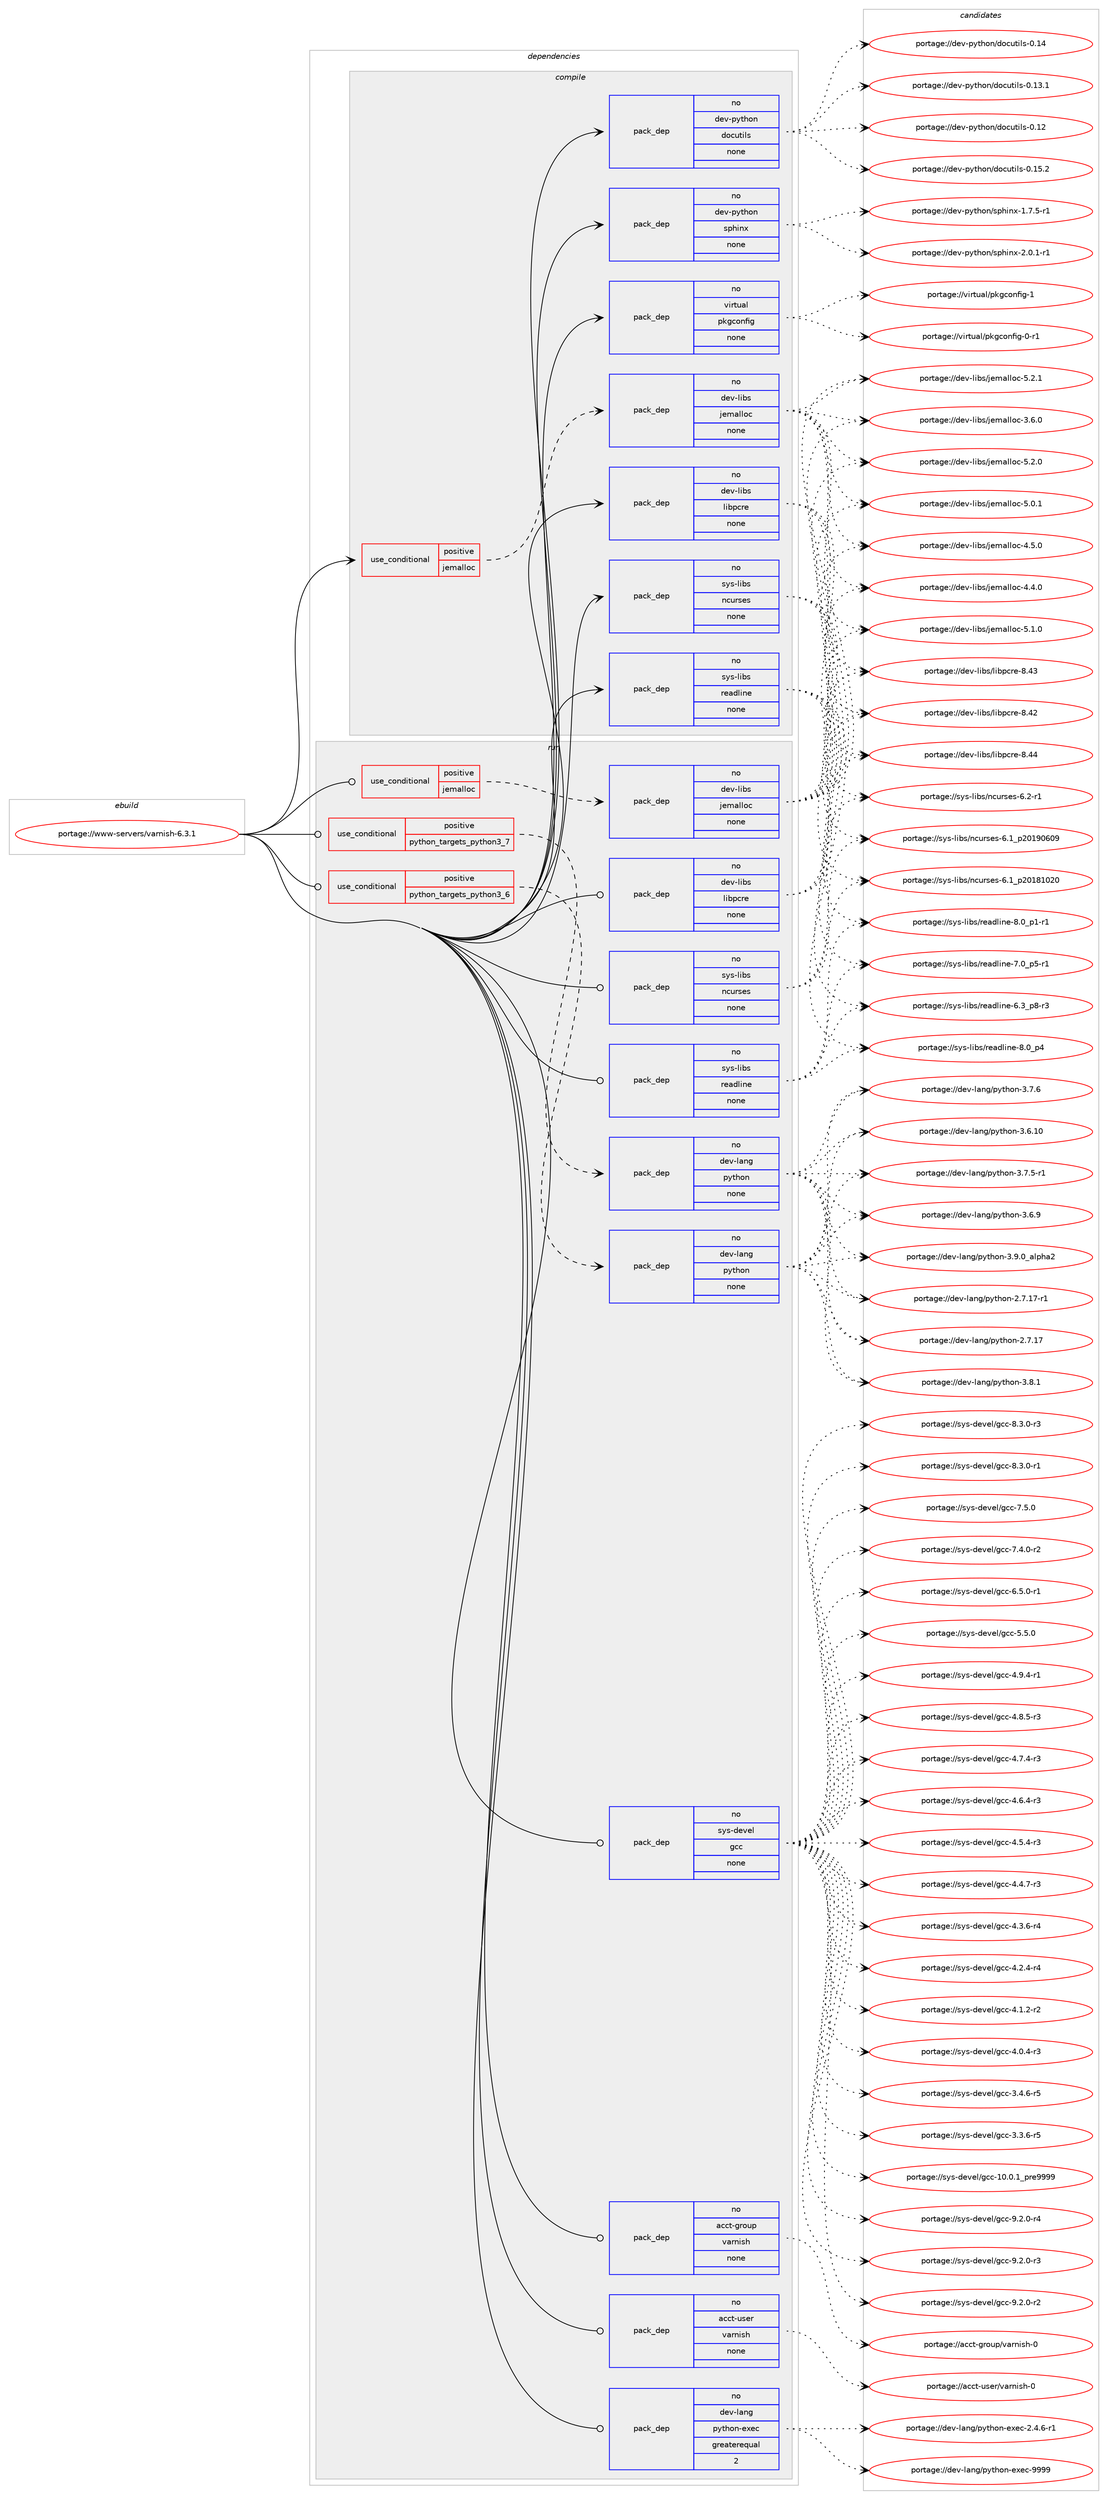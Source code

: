 digraph prolog {

# *************
# Graph options
# *************

newrank=true;
concentrate=true;
compound=true;
graph [rankdir=LR,fontname=Helvetica,fontsize=10,ranksep=1.5];#, ranksep=2.5, nodesep=0.2];
edge  [arrowhead=vee];
node  [fontname=Helvetica,fontsize=10];

# **********
# The ebuild
# **********

subgraph cluster_leftcol {
color=gray;
rank=same;
label=<<i>ebuild</i>>;
id [label="portage://www-servers/varnish-6.3.1", color=red, width=4, href="../www-servers/varnish-6.3.1.svg"];
}

# ****************
# The dependencies
# ****************

subgraph cluster_midcol {
color=gray;
label=<<i>dependencies</i>>;
subgraph cluster_compile {
fillcolor="#eeeeee";
style=filled;
label=<<i>compile</i>>;
subgraph cond3116 {
dependency23254 [label=<<TABLE BORDER="0" CELLBORDER="1" CELLSPACING="0" CELLPADDING="4"><TR><TD ROWSPAN="3" CELLPADDING="10">use_conditional</TD></TR><TR><TD>positive</TD></TR><TR><TD>jemalloc</TD></TR></TABLE>>, shape=none, color=red];
subgraph pack19686 {
dependency23255 [label=<<TABLE BORDER="0" CELLBORDER="1" CELLSPACING="0" CELLPADDING="4" WIDTH="220"><TR><TD ROWSPAN="6" CELLPADDING="30">pack_dep</TD></TR><TR><TD WIDTH="110">no</TD></TR><TR><TD>dev-libs</TD></TR><TR><TD>jemalloc</TD></TR><TR><TD>none</TD></TR><TR><TD></TD></TR></TABLE>>, shape=none, color=blue];
}
dependency23254:e -> dependency23255:w [weight=20,style="dashed",arrowhead="vee"];
}
id:e -> dependency23254:w [weight=20,style="solid",arrowhead="vee"];
subgraph pack19687 {
dependency23256 [label=<<TABLE BORDER="0" CELLBORDER="1" CELLSPACING="0" CELLPADDING="4" WIDTH="220"><TR><TD ROWSPAN="6" CELLPADDING="30">pack_dep</TD></TR><TR><TD WIDTH="110">no</TD></TR><TR><TD>dev-libs</TD></TR><TR><TD>libpcre</TD></TR><TR><TD>none</TD></TR><TR><TD></TD></TR></TABLE>>, shape=none, color=blue];
}
id:e -> dependency23256:w [weight=20,style="solid",arrowhead="vee"];
subgraph pack19688 {
dependency23257 [label=<<TABLE BORDER="0" CELLBORDER="1" CELLSPACING="0" CELLPADDING="4" WIDTH="220"><TR><TD ROWSPAN="6" CELLPADDING="30">pack_dep</TD></TR><TR><TD WIDTH="110">no</TD></TR><TR><TD>dev-python</TD></TR><TR><TD>docutils</TD></TR><TR><TD>none</TD></TR><TR><TD></TD></TR></TABLE>>, shape=none, color=blue];
}
id:e -> dependency23257:w [weight=20,style="solid",arrowhead="vee"];
subgraph pack19689 {
dependency23258 [label=<<TABLE BORDER="0" CELLBORDER="1" CELLSPACING="0" CELLPADDING="4" WIDTH="220"><TR><TD ROWSPAN="6" CELLPADDING="30">pack_dep</TD></TR><TR><TD WIDTH="110">no</TD></TR><TR><TD>dev-python</TD></TR><TR><TD>sphinx</TD></TR><TR><TD>none</TD></TR><TR><TD></TD></TR></TABLE>>, shape=none, color=blue];
}
id:e -> dependency23258:w [weight=20,style="solid",arrowhead="vee"];
subgraph pack19690 {
dependency23259 [label=<<TABLE BORDER="0" CELLBORDER="1" CELLSPACING="0" CELLPADDING="4" WIDTH="220"><TR><TD ROWSPAN="6" CELLPADDING="30">pack_dep</TD></TR><TR><TD WIDTH="110">no</TD></TR><TR><TD>sys-libs</TD></TR><TR><TD>ncurses</TD></TR><TR><TD>none</TD></TR><TR><TD></TD></TR></TABLE>>, shape=none, color=blue];
}
id:e -> dependency23259:w [weight=20,style="solid",arrowhead="vee"];
subgraph pack19691 {
dependency23260 [label=<<TABLE BORDER="0" CELLBORDER="1" CELLSPACING="0" CELLPADDING="4" WIDTH="220"><TR><TD ROWSPAN="6" CELLPADDING="30">pack_dep</TD></TR><TR><TD WIDTH="110">no</TD></TR><TR><TD>sys-libs</TD></TR><TR><TD>readline</TD></TR><TR><TD>none</TD></TR><TR><TD></TD></TR></TABLE>>, shape=none, color=blue];
}
id:e -> dependency23260:w [weight=20,style="solid",arrowhead="vee"];
subgraph pack19692 {
dependency23261 [label=<<TABLE BORDER="0" CELLBORDER="1" CELLSPACING="0" CELLPADDING="4" WIDTH="220"><TR><TD ROWSPAN="6" CELLPADDING="30">pack_dep</TD></TR><TR><TD WIDTH="110">no</TD></TR><TR><TD>virtual</TD></TR><TR><TD>pkgconfig</TD></TR><TR><TD>none</TD></TR><TR><TD></TD></TR></TABLE>>, shape=none, color=blue];
}
id:e -> dependency23261:w [weight=20,style="solid",arrowhead="vee"];
}
subgraph cluster_compileandrun {
fillcolor="#eeeeee";
style=filled;
label=<<i>compile and run</i>>;
}
subgraph cluster_run {
fillcolor="#eeeeee";
style=filled;
label=<<i>run</i>>;
subgraph cond3117 {
dependency23262 [label=<<TABLE BORDER="0" CELLBORDER="1" CELLSPACING="0" CELLPADDING="4"><TR><TD ROWSPAN="3" CELLPADDING="10">use_conditional</TD></TR><TR><TD>positive</TD></TR><TR><TD>jemalloc</TD></TR></TABLE>>, shape=none, color=red];
subgraph pack19693 {
dependency23263 [label=<<TABLE BORDER="0" CELLBORDER="1" CELLSPACING="0" CELLPADDING="4" WIDTH="220"><TR><TD ROWSPAN="6" CELLPADDING="30">pack_dep</TD></TR><TR><TD WIDTH="110">no</TD></TR><TR><TD>dev-libs</TD></TR><TR><TD>jemalloc</TD></TR><TR><TD>none</TD></TR><TR><TD></TD></TR></TABLE>>, shape=none, color=blue];
}
dependency23262:e -> dependency23263:w [weight=20,style="dashed",arrowhead="vee"];
}
id:e -> dependency23262:w [weight=20,style="solid",arrowhead="odot"];
subgraph cond3118 {
dependency23264 [label=<<TABLE BORDER="0" CELLBORDER="1" CELLSPACING="0" CELLPADDING="4"><TR><TD ROWSPAN="3" CELLPADDING="10">use_conditional</TD></TR><TR><TD>positive</TD></TR><TR><TD>python_targets_python3_6</TD></TR></TABLE>>, shape=none, color=red];
subgraph pack19694 {
dependency23265 [label=<<TABLE BORDER="0" CELLBORDER="1" CELLSPACING="0" CELLPADDING="4" WIDTH="220"><TR><TD ROWSPAN="6" CELLPADDING="30">pack_dep</TD></TR><TR><TD WIDTH="110">no</TD></TR><TR><TD>dev-lang</TD></TR><TR><TD>python</TD></TR><TR><TD>none</TD></TR><TR><TD></TD></TR></TABLE>>, shape=none, color=blue];
}
dependency23264:e -> dependency23265:w [weight=20,style="dashed",arrowhead="vee"];
}
id:e -> dependency23264:w [weight=20,style="solid",arrowhead="odot"];
subgraph cond3119 {
dependency23266 [label=<<TABLE BORDER="0" CELLBORDER="1" CELLSPACING="0" CELLPADDING="4"><TR><TD ROWSPAN="3" CELLPADDING="10">use_conditional</TD></TR><TR><TD>positive</TD></TR><TR><TD>python_targets_python3_7</TD></TR></TABLE>>, shape=none, color=red];
subgraph pack19695 {
dependency23267 [label=<<TABLE BORDER="0" CELLBORDER="1" CELLSPACING="0" CELLPADDING="4" WIDTH="220"><TR><TD ROWSPAN="6" CELLPADDING="30">pack_dep</TD></TR><TR><TD WIDTH="110">no</TD></TR><TR><TD>dev-lang</TD></TR><TR><TD>python</TD></TR><TR><TD>none</TD></TR><TR><TD></TD></TR></TABLE>>, shape=none, color=blue];
}
dependency23266:e -> dependency23267:w [weight=20,style="dashed",arrowhead="vee"];
}
id:e -> dependency23266:w [weight=20,style="solid",arrowhead="odot"];
subgraph pack19696 {
dependency23268 [label=<<TABLE BORDER="0" CELLBORDER="1" CELLSPACING="0" CELLPADDING="4" WIDTH="220"><TR><TD ROWSPAN="6" CELLPADDING="30">pack_dep</TD></TR><TR><TD WIDTH="110">no</TD></TR><TR><TD>acct-group</TD></TR><TR><TD>varnish</TD></TR><TR><TD>none</TD></TR><TR><TD></TD></TR></TABLE>>, shape=none, color=blue];
}
id:e -> dependency23268:w [weight=20,style="solid",arrowhead="odot"];
subgraph pack19697 {
dependency23269 [label=<<TABLE BORDER="0" CELLBORDER="1" CELLSPACING="0" CELLPADDING="4" WIDTH="220"><TR><TD ROWSPAN="6" CELLPADDING="30">pack_dep</TD></TR><TR><TD WIDTH="110">no</TD></TR><TR><TD>acct-user</TD></TR><TR><TD>varnish</TD></TR><TR><TD>none</TD></TR><TR><TD></TD></TR></TABLE>>, shape=none, color=blue];
}
id:e -> dependency23269:w [weight=20,style="solid",arrowhead="odot"];
subgraph pack19698 {
dependency23270 [label=<<TABLE BORDER="0" CELLBORDER="1" CELLSPACING="0" CELLPADDING="4" WIDTH="220"><TR><TD ROWSPAN="6" CELLPADDING="30">pack_dep</TD></TR><TR><TD WIDTH="110">no</TD></TR><TR><TD>dev-lang</TD></TR><TR><TD>python-exec</TD></TR><TR><TD>greaterequal</TD></TR><TR><TD>2</TD></TR></TABLE>>, shape=none, color=blue];
}
id:e -> dependency23270:w [weight=20,style="solid",arrowhead="odot"];
subgraph pack19699 {
dependency23271 [label=<<TABLE BORDER="0" CELLBORDER="1" CELLSPACING="0" CELLPADDING="4" WIDTH="220"><TR><TD ROWSPAN="6" CELLPADDING="30">pack_dep</TD></TR><TR><TD WIDTH="110">no</TD></TR><TR><TD>dev-libs</TD></TR><TR><TD>libpcre</TD></TR><TR><TD>none</TD></TR><TR><TD></TD></TR></TABLE>>, shape=none, color=blue];
}
id:e -> dependency23271:w [weight=20,style="solid",arrowhead="odot"];
subgraph pack19700 {
dependency23272 [label=<<TABLE BORDER="0" CELLBORDER="1" CELLSPACING="0" CELLPADDING="4" WIDTH="220"><TR><TD ROWSPAN="6" CELLPADDING="30">pack_dep</TD></TR><TR><TD WIDTH="110">no</TD></TR><TR><TD>sys-devel</TD></TR><TR><TD>gcc</TD></TR><TR><TD>none</TD></TR><TR><TD></TD></TR></TABLE>>, shape=none, color=blue];
}
id:e -> dependency23272:w [weight=20,style="solid",arrowhead="odot"];
subgraph pack19701 {
dependency23273 [label=<<TABLE BORDER="0" CELLBORDER="1" CELLSPACING="0" CELLPADDING="4" WIDTH="220"><TR><TD ROWSPAN="6" CELLPADDING="30">pack_dep</TD></TR><TR><TD WIDTH="110">no</TD></TR><TR><TD>sys-libs</TD></TR><TR><TD>ncurses</TD></TR><TR><TD>none</TD></TR><TR><TD></TD></TR></TABLE>>, shape=none, color=blue];
}
id:e -> dependency23273:w [weight=20,style="solid",arrowhead="odot"];
subgraph pack19702 {
dependency23274 [label=<<TABLE BORDER="0" CELLBORDER="1" CELLSPACING="0" CELLPADDING="4" WIDTH="220"><TR><TD ROWSPAN="6" CELLPADDING="30">pack_dep</TD></TR><TR><TD WIDTH="110">no</TD></TR><TR><TD>sys-libs</TD></TR><TR><TD>readline</TD></TR><TR><TD>none</TD></TR><TR><TD></TD></TR></TABLE>>, shape=none, color=blue];
}
id:e -> dependency23274:w [weight=20,style="solid",arrowhead="odot"];
}
}

# **************
# The candidates
# **************

subgraph cluster_choices {
rank=same;
color=gray;
label=<<i>candidates</i>>;

subgraph choice19686 {
color=black;
nodesep=1;
choice1001011184510810598115471061011099710810811199455346504649 [label="portage://dev-libs/jemalloc-5.2.1", color=red, width=4,href="../dev-libs/jemalloc-5.2.1.svg"];
choice1001011184510810598115471061011099710810811199455346504648 [label="portage://dev-libs/jemalloc-5.2.0", color=red, width=4,href="../dev-libs/jemalloc-5.2.0.svg"];
choice1001011184510810598115471061011099710810811199455346494648 [label="portage://dev-libs/jemalloc-5.1.0", color=red, width=4,href="../dev-libs/jemalloc-5.1.0.svg"];
choice1001011184510810598115471061011099710810811199455346484649 [label="portage://dev-libs/jemalloc-5.0.1", color=red, width=4,href="../dev-libs/jemalloc-5.0.1.svg"];
choice1001011184510810598115471061011099710810811199455246534648 [label="portage://dev-libs/jemalloc-4.5.0", color=red, width=4,href="../dev-libs/jemalloc-4.5.0.svg"];
choice1001011184510810598115471061011099710810811199455246524648 [label="portage://dev-libs/jemalloc-4.4.0", color=red, width=4,href="../dev-libs/jemalloc-4.4.0.svg"];
choice1001011184510810598115471061011099710810811199455146544648 [label="portage://dev-libs/jemalloc-3.6.0", color=red, width=4,href="../dev-libs/jemalloc-3.6.0.svg"];
dependency23255:e -> choice1001011184510810598115471061011099710810811199455346504649:w [style=dotted,weight="100"];
dependency23255:e -> choice1001011184510810598115471061011099710810811199455346504648:w [style=dotted,weight="100"];
dependency23255:e -> choice1001011184510810598115471061011099710810811199455346494648:w [style=dotted,weight="100"];
dependency23255:e -> choice1001011184510810598115471061011099710810811199455346484649:w [style=dotted,weight="100"];
dependency23255:e -> choice1001011184510810598115471061011099710810811199455246534648:w [style=dotted,weight="100"];
dependency23255:e -> choice1001011184510810598115471061011099710810811199455246524648:w [style=dotted,weight="100"];
dependency23255:e -> choice1001011184510810598115471061011099710810811199455146544648:w [style=dotted,weight="100"];
}
subgraph choice19687 {
color=black;
nodesep=1;
choice10010111845108105981154710810598112991141014556465252 [label="portage://dev-libs/libpcre-8.44", color=red, width=4,href="../dev-libs/libpcre-8.44.svg"];
choice10010111845108105981154710810598112991141014556465251 [label="portage://dev-libs/libpcre-8.43", color=red, width=4,href="../dev-libs/libpcre-8.43.svg"];
choice10010111845108105981154710810598112991141014556465250 [label="portage://dev-libs/libpcre-8.42", color=red, width=4,href="../dev-libs/libpcre-8.42.svg"];
dependency23256:e -> choice10010111845108105981154710810598112991141014556465252:w [style=dotted,weight="100"];
dependency23256:e -> choice10010111845108105981154710810598112991141014556465251:w [style=dotted,weight="100"];
dependency23256:e -> choice10010111845108105981154710810598112991141014556465250:w [style=dotted,weight="100"];
}
subgraph choice19688 {
color=black;
nodesep=1;
choice10010111845112121116104111110471001119911711610510811545484649534650 [label="portage://dev-python/docutils-0.15.2", color=red, width=4,href="../dev-python/docutils-0.15.2.svg"];
choice1001011184511212111610411111047100111991171161051081154548464952 [label="portage://dev-python/docutils-0.14", color=red, width=4,href="../dev-python/docutils-0.14.svg"];
choice10010111845112121116104111110471001119911711610510811545484649514649 [label="portage://dev-python/docutils-0.13.1", color=red, width=4,href="../dev-python/docutils-0.13.1.svg"];
choice1001011184511212111610411111047100111991171161051081154548464950 [label="portage://dev-python/docutils-0.12", color=red, width=4,href="../dev-python/docutils-0.12.svg"];
dependency23257:e -> choice10010111845112121116104111110471001119911711610510811545484649534650:w [style=dotted,weight="100"];
dependency23257:e -> choice1001011184511212111610411111047100111991171161051081154548464952:w [style=dotted,weight="100"];
dependency23257:e -> choice10010111845112121116104111110471001119911711610510811545484649514649:w [style=dotted,weight="100"];
dependency23257:e -> choice1001011184511212111610411111047100111991171161051081154548464950:w [style=dotted,weight="100"];
}
subgraph choice19689 {
color=black;
nodesep=1;
choice10010111845112121116104111110471151121041051101204550464846494511449 [label="portage://dev-python/sphinx-2.0.1-r1", color=red, width=4,href="../dev-python/sphinx-2.0.1-r1.svg"];
choice10010111845112121116104111110471151121041051101204549465546534511449 [label="portage://dev-python/sphinx-1.7.5-r1", color=red, width=4,href="../dev-python/sphinx-1.7.5-r1.svg"];
dependency23258:e -> choice10010111845112121116104111110471151121041051101204550464846494511449:w [style=dotted,weight="100"];
dependency23258:e -> choice10010111845112121116104111110471151121041051101204549465546534511449:w [style=dotted,weight="100"];
}
subgraph choice19690 {
color=black;
nodesep=1;
choice11512111545108105981154711099117114115101115455446504511449 [label="portage://sys-libs/ncurses-6.2-r1", color=red, width=4,href="../sys-libs/ncurses-6.2-r1.svg"];
choice1151211154510810598115471109911711411510111545544649951125048495748544857 [label="portage://sys-libs/ncurses-6.1_p20190609", color=red, width=4,href="../sys-libs/ncurses-6.1_p20190609.svg"];
choice1151211154510810598115471109911711411510111545544649951125048495649485048 [label="portage://sys-libs/ncurses-6.1_p20181020", color=red, width=4,href="../sys-libs/ncurses-6.1_p20181020.svg"];
dependency23259:e -> choice11512111545108105981154711099117114115101115455446504511449:w [style=dotted,weight="100"];
dependency23259:e -> choice1151211154510810598115471109911711411510111545544649951125048495748544857:w [style=dotted,weight="100"];
dependency23259:e -> choice1151211154510810598115471109911711411510111545544649951125048495649485048:w [style=dotted,weight="100"];
}
subgraph choice19691 {
color=black;
nodesep=1;
choice11512111545108105981154711410197100108105110101455646489511252 [label="portage://sys-libs/readline-8.0_p4", color=red, width=4,href="../sys-libs/readline-8.0_p4.svg"];
choice115121115451081059811547114101971001081051101014556464895112494511449 [label="portage://sys-libs/readline-8.0_p1-r1", color=red, width=4,href="../sys-libs/readline-8.0_p1-r1.svg"];
choice115121115451081059811547114101971001081051101014555464895112534511449 [label="portage://sys-libs/readline-7.0_p5-r1", color=red, width=4,href="../sys-libs/readline-7.0_p5-r1.svg"];
choice115121115451081059811547114101971001081051101014554465195112564511451 [label="portage://sys-libs/readline-6.3_p8-r3", color=red, width=4,href="../sys-libs/readline-6.3_p8-r3.svg"];
dependency23260:e -> choice11512111545108105981154711410197100108105110101455646489511252:w [style=dotted,weight="100"];
dependency23260:e -> choice115121115451081059811547114101971001081051101014556464895112494511449:w [style=dotted,weight="100"];
dependency23260:e -> choice115121115451081059811547114101971001081051101014555464895112534511449:w [style=dotted,weight="100"];
dependency23260:e -> choice115121115451081059811547114101971001081051101014554465195112564511451:w [style=dotted,weight="100"];
}
subgraph choice19692 {
color=black;
nodesep=1;
choice1181051141161179710847112107103991111101021051034549 [label="portage://virtual/pkgconfig-1", color=red, width=4,href="../virtual/pkgconfig-1.svg"];
choice11810511411611797108471121071039911111010210510345484511449 [label="portage://virtual/pkgconfig-0-r1", color=red, width=4,href="../virtual/pkgconfig-0-r1.svg"];
dependency23261:e -> choice1181051141161179710847112107103991111101021051034549:w [style=dotted,weight="100"];
dependency23261:e -> choice11810511411611797108471121071039911111010210510345484511449:w [style=dotted,weight="100"];
}
subgraph choice19693 {
color=black;
nodesep=1;
choice1001011184510810598115471061011099710810811199455346504649 [label="portage://dev-libs/jemalloc-5.2.1", color=red, width=4,href="../dev-libs/jemalloc-5.2.1.svg"];
choice1001011184510810598115471061011099710810811199455346504648 [label="portage://dev-libs/jemalloc-5.2.0", color=red, width=4,href="../dev-libs/jemalloc-5.2.0.svg"];
choice1001011184510810598115471061011099710810811199455346494648 [label="portage://dev-libs/jemalloc-5.1.0", color=red, width=4,href="../dev-libs/jemalloc-5.1.0.svg"];
choice1001011184510810598115471061011099710810811199455346484649 [label="portage://dev-libs/jemalloc-5.0.1", color=red, width=4,href="../dev-libs/jemalloc-5.0.1.svg"];
choice1001011184510810598115471061011099710810811199455246534648 [label="portage://dev-libs/jemalloc-4.5.0", color=red, width=4,href="../dev-libs/jemalloc-4.5.0.svg"];
choice1001011184510810598115471061011099710810811199455246524648 [label="portage://dev-libs/jemalloc-4.4.0", color=red, width=4,href="../dev-libs/jemalloc-4.4.0.svg"];
choice1001011184510810598115471061011099710810811199455146544648 [label="portage://dev-libs/jemalloc-3.6.0", color=red, width=4,href="../dev-libs/jemalloc-3.6.0.svg"];
dependency23263:e -> choice1001011184510810598115471061011099710810811199455346504649:w [style=dotted,weight="100"];
dependency23263:e -> choice1001011184510810598115471061011099710810811199455346504648:w [style=dotted,weight="100"];
dependency23263:e -> choice1001011184510810598115471061011099710810811199455346494648:w [style=dotted,weight="100"];
dependency23263:e -> choice1001011184510810598115471061011099710810811199455346484649:w [style=dotted,weight="100"];
dependency23263:e -> choice1001011184510810598115471061011099710810811199455246534648:w [style=dotted,weight="100"];
dependency23263:e -> choice1001011184510810598115471061011099710810811199455246524648:w [style=dotted,weight="100"];
dependency23263:e -> choice1001011184510810598115471061011099710810811199455146544648:w [style=dotted,weight="100"];
}
subgraph choice19694 {
color=black;
nodesep=1;
choice10010111845108971101034711212111610411111045514657464895971081121049750 [label="portage://dev-lang/python-3.9.0_alpha2", color=red, width=4,href="../dev-lang/python-3.9.0_alpha2.svg"];
choice100101118451089711010347112121116104111110455146564649 [label="portage://dev-lang/python-3.8.1", color=red, width=4,href="../dev-lang/python-3.8.1.svg"];
choice100101118451089711010347112121116104111110455146554654 [label="portage://dev-lang/python-3.7.6", color=red, width=4,href="../dev-lang/python-3.7.6.svg"];
choice1001011184510897110103471121211161041111104551465546534511449 [label="portage://dev-lang/python-3.7.5-r1", color=red, width=4,href="../dev-lang/python-3.7.5-r1.svg"];
choice100101118451089711010347112121116104111110455146544657 [label="portage://dev-lang/python-3.6.9", color=red, width=4,href="../dev-lang/python-3.6.9.svg"];
choice10010111845108971101034711212111610411111045514654464948 [label="portage://dev-lang/python-3.6.10", color=red, width=4,href="../dev-lang/python-3.6.10.svg"];
choice100101118451089711010347112121116104111110455046554649554511449 [label="portage://dev-lang/python-2.7.17-r1", color=red, width=4,href="../dev-lang/python-2.7.17-r1.svg"];
choice10010111845108971101034711212111610411111045504655464955 [label="portage://dev-lang/python-2.7.17", color=red, width=4,href="../dev-lang/python-2.7.17.svg"];
dependency23265:e -> choice10010111845108971101034711212111610411111045514657464895971081121049750:w [style=dotted,weight="100"];
dependency23265:e -> choice100101118451089711010347112121116104111110455146564649:w [style=dotted,weight="100"];
dependency23265:e -> choice100101118451089711010347112121116104111110455146554654:w [style=dotted,weight="100"];
dependency23265:e -> choice1001011184510897110103471121211161041111104551465546534511449:w [style=dotted,weight="100"];
dependency23265:e -> choice100101118451089711010347112121116104111110455146544657:w [style=dotted,weight="100"];
dependency23265:e -> choice10010111845108971101034711212111610411111045514654464948:w [style=dotted,weight="100"];
dependency23265:e -> choice100101118451089711010347112121116104111110455046554649554511449:w [style=dotted,weight="100"];
dependency23265:e -> choice10010111845108971101034711212111610411111045504655464955:w [style=dotted,weight="100"];
}
subgraph choice19695 {
color=black;
nodesep=1;
choice10010111845108971101034711212111610411111045514657464895971081121049750 [label="portage://dev-lang/python-3.9.0_alpha2", color=red, width=4,href="../dev-lang/python-3.9.0_alpha2.svg"];
choice100101118451089711010347112121116104111110455146564649 [label="portage://dev-lang/python-3.8.1", color=red, width=4,href="../dev-lang/python-3.8.1.svg"];
choice100101118451089711010347112121116104111110455146554654 [label="portage://dev-lang/python-3.7.6", color=red, width=4,href="../dev-lang/python-3.7.6.svg"];
choice1001011184510897110103471121211161041111104551465546534511449 [label="portage://dev-lang/python-3.7.5-r1", color=red, width=4,href="../dev-lang/python-3.7.5-r1.svg"];
choice100101118451089711010347112121116104111110455146544657 [label="portage://dev-lang/python-3.6.9", color=red, width=4,href="../dev-lang/python-3.6.9.svg"];
choice10010111845108971101034711212111610411111045514654464948 [label="portage://dev-lang/python-3.6.10", color=red, width=4,href="../dev-lang/python-3.6.10.svg"];
choice100101118451089711010347112121116104111110455046554649554511449 [label="portage://dev-lang/python-2.7.17-r1", color=red, width=4,href="../dev-lang/python-2.7.17-r1.svg"];
choice10010111845108971101034711212111610411111045504655464955 [label="portage://dev-lang/python-2.7.17", color=red, width=4,href="../dev-lang/python-2.7.17.svg"];
dependency23267:e -> choice10010111845108971101034711212111610411111045514657464895971081121049750:w [style=dotted,weight="100"];
dependency23267:e -> choice100101118451089711010347112121116104111110455146564649:w [style=dotted,weight="100"];
dependency23267:e -> choice100101118451089711010347112121116104111110455146554654:w [style=dotted,weight="100"];
dependency23267:e -> choice1001011184510897110103471121211161041111104551465546534511449:w [style=dotted,weight="100"];
dependency23267:e -> choice100101118451089711010347112121116104111110455146544657:w [style=dotted,weight="100"];
dependency23267:e -> choice10010111845108971101034711212111610411111045514654464948:w [style=dotted,weight="100"];
dependency23267:e -> choice100101118451089711010347112121116104111110455046554649554511449:w [style=dotted,weight="100"];
dependency23267:e -> choice10010111845108971101034711212111610411111045504655464955:w [style=dotted,weight="100"];
}
subgraph choice19696 {
color=black;
nodesep=1;
choice9799991164510311411111711247118971141101051151044548 [label="portage://acct-group/varnish-0", color=red, width=4,href="../acct-group/varnish-0.svg"];
dependency23268:e -> choice9799991164510311411111711247118971141101051151044548:w [style=dotted,weight="100"];
}
subgraph choice19697 {
color=black;
nodesep=1;
choice9799991164511711510111447118971141101051151044548 [label="portage://acct-user/varnish-0", color=red, width=4,href="../acct-user/varnish-0.svg"];
dependency23269:e -> choice9799991164511711510111447118971141101051151044548:w [style=dotted,weight="100"];
}
subgraph choice19698 {
color=black;
nodesep=1;
choice10010111845108971101034711212111610411111045101120101994557575757 [label="portage://dev-lang/python-exec-9999", color=red, width=4,href="../dev-lang/python-exec-9999.svg"];
choice10010111845108971101034711212111610411111045101120101994550465246544511449 [label="portage://dev-lang/python-exec-2.4.6-r1", color=red, width=4,href="../dev-lang/python-exec-2.4.6-r1.svg"];
dependency23270:e -> choice10010111845108971101034711212111610411111045101120101994557575757:w [style=dotted,weight="100"];
dependency23270:e -> choice10010111845108971101034711212111610411111045101120101994550465246544511449:w [style=dotted,weight="100"];
}
subgraph choice19699 {
color=black;
nodesep=1;
choice10010111845108105981154710810598112991141014556465252 [label="portage://dev-libs/libpcre-8.44", color=red, width=4,href="../dev-libs/libpcre-8.44.svg"];
choice10010111845108105981154710810598112991141014556465251 [label="portage://dev-libs/libpcre-8.43", color=red, width=4,href="../dev-libs/libpcre-8.43.svg"];
choice10010111845108105981154710810598112991141014556465250 [label="portage://dev-libs/libpcre-8.42", color=red, width=4,href="../dev-libs/libpcre-8.42.svg"];
dependency23271:e -> choice10010111845108105981154710810598112991141014556465252:w [style=dotted,weight="100"];
dependency23271:e -> choice10010111845108105981154710810598112991141014556465251:w [style=dotted,weight="100"];
dependency23271:e -> choice10010111845108105981154710810598112991141014556465250:w [style=dotted,weight="100"];
}
subgraph choice19700 {
color=black;
nodesep=1;
choice115121115451001011181011084710399994557465046484511452 [label="portage://sys-devel/gcc-9.2.0-r4", color=red, width=4,href="../sys-devel/gcc-9.2.0-r4.svg"];
choice115121115451001011181011084710399994557465046484511451 [label="portage://sys-devel/gcc-9.2.0-r3", color=red, width=4,href="../sys-devel/gcc-9.2.0-r3.svg"];
choice115121115451001011181011084710399994557465046484511450 [label="portage://sys-devel/gcc-9.2.0-r2", color=red, width=4,href="../sys-devel/gcc-9.2.0-r2.svg"];
choice115121115451001011181011084710399994556465146484511451 [label="portage://sys-devel/gcc-8.3.0-r3", color=red, width=4,href="../sys-devel/gcc-8.3.0-r3.svg"];
choice115121115451001011181011084710399994556465146484511449 [label="portage://sys-devel/gcc-8.3.0-r1", color=red, width=4,href="../sys-devel/gcc-8.3.0-r1.svg"];
choice11512111545100101118101108471039999455546534648 [label="portage://sys-devel/gcc-7.5.0", color=red, width=4,href="../sys-devel/gcc-7.5.0.svg"];
choice115121115451001011181011084710399994555465246484511450 [label="portage://sys-devel/gcc-7.4.0-r2", color=red, width=4,href="../sys-devel/gcc-7.4.0-r2.svg"];
choice115121115451001011181011084710399994554465346484511449 [label="portage://sys-devel/gcc-6.5.0-r1", color=red, width=4,href="../sys-devel/gcc-6.5.0-r1.svg"];
choice11512111545100101118101108471039999455346534648 [label="portage://sys-devel/gcc-5.5.0", color=red, width=4,href="../sys-devel/gcc-5.5.0.svg"];
choice115121115451001011181011084710399994552465746524511449 [label="portage://sys-devel/gcc-4.9.4-r1", color=red, width=4,href="../sys-devel/gcc-4.9.4-r1.svg"];
choice115121115451001011181011084710399994552465646534511451 [label="portage://sys-devel/gcc-4.8.5-r3", color=red, width=4,href="../sys-devel/gcc-4.8.5-r3.svg"];
choice115121115451001011181011084710399994552465546524511451 [label="portage://sys-devel/gcc-4.7.4-r3", color=red, width=4,href="../sys-devel/gcc-4.7.4-r3.svg"];
choice115121115451001011181011084710399994552465446524511451 [label="portage://sys-devel/gcc-4.6.4-r3", color=red, width=4,href="../sys-devel/gcc-4.6.4-r3.svg"];
choice115121115451001011181011084710399994552465346524511451 [label="portage://sys-devel/gcc-4.5.4-r3", color=red, width=4,href="../sys-devel/gcc-4.5.4-r3.svg"];
choice115121115451001011181011084710399994552465246554511451 [label="portage://sys-devel/gcc-4.4.7-r3", color=red, width=4,href="../sys-devel/gcc-4.4.7-r3.svg"];
choice115121115451001011181011084710399994552465146544511452 [label="portage://sys-devel/gcc-4.3.6-r4", color=red, width=4,href="../sys-devel/gcc-4.3.6-r4.svg"];
choice115121115451001011181011084710399994552465046524511452 [label="portage://sys-devel/gcc-4.2.4-r4", color=red, width=4,href="../sys-devel/gcc-4.2.4-r4.svg"];
choice115121115451001011181011084710399994552464946504511450 [label="portage://sys-devel/gcc-4.1.2-r2", color=red, width=4,href="../sys-devel/gcc-4.1.2-r2.svg"];
choice115121115451001011181011084710399994552464846524511451 [label="portage://sys-devel/gcc-4.0.4-r3", color=red, width=4,href="../sys-devel/gcc-4.0.4-r3.svg"];
choice115121115451001011181011084710399994551465246544511453 [label="portage://sys-devel/gcc-3.4.6-r5", color=red, width=4,href="../sys-devel/gcc-3.4.6-r5.svg"];
choice115121115451001011181011084710399994551465146544511453 [label="portage://sys-devel/gcc-3.3.6-r5", color=red, width=4,href="../sys-devel/gcc-3.3.6-r5.svg"];
choice11512111545100101118101108471039999454948464846499511211410157575757 [label="portage://sys-devel/gcc-10.0.1_pre9999", color=red, width=4,href="../sys-devel/gcc-10.0.1_pre9999.svg"];
dependency23272:e -> choice115121115451001011181011084710399994557465046484511452:w [style=dotted,weight="100"];
dependency23272:e -> choice115121115451001011181011084710399994557465046484511451:w [style=dotted,weight="100"];
dependency23272:e -> choice115121115451001011181011084710399994557465046484511450:w [style=dotted,weight="100"];
dependency23272:e -> choice115121115451001011181011084710399994556465146484511451:w [style=dotted,weight="100"];
dependency23272:e -> choice115121115451001011181011084710399994556465146484511449:w [style=dotted,weight="100"];
dependency23272:e -> choice11512111545100101118101108471039999455546534648:w [style=dotted,weight="100"];
dependency23272:e -> choice115121115451001011181011084710399994555465246484511450:w [style=dotted,weight="100"];
dependency23272:e -> choice115121115451001011181011084710399994554465346484511449:w [style=dotted,weight="100"];
dependency23272:e -> choice11512111545100101118101108471039999455346534648:w [style=dotted,weight="100"];
dependency23272:e -> choice115121115451001011181011084710399994552465746524511449:w [style=dotted,weight="100"];
dependency23272:e -> choice115121115451001011181011084710399994552465646534511451:w [style=dotted,weight="100"];
dependency23272:e -> choice115121115451001011181011084710399994552465546524511451:w [style=dotted,weight="100"];
dependency23272:e -> choice115121115451001011181011084710399994552465446524511451:w [style=dotted,weight="100"];
dependency23272:e -> choice115121115451001011181011084710399994552465346524511451:w [style=dotted,weight="100"];
dependency23272:e -> choice115121115451001011181011084710399994552465246554511451:w [style=dotted,weight="100"];
dependency23272:e -> choice115121115451001011181011084710399994552465146544511452:w [style=dotted,weight="100"];
dependency23272:e -> choice115121115451001011181011084710399994552465046524511452:w [style=dotted,weight="100"];
dependency23272:e -> choice115121115451001011181011084710399994552464946504511450:w [style=dotted,weight="100"];
dependency23272:e -> choice115121115451001011181011084710399994552464846524511451:w [style=dotted,weight="100"];
dependency23272:e -> choice115121115451001011181011084710399994551465246544511453:w [style=dotted,weight="100"];
dependency23272:e -> choice115121115451001011181011084710399994551465146544511453:w [style=dotted,weight="100"];
dependency23272:e -> choice11512111545100101118101108471039999454948464846499511211410157575757:w [style=dotted,weight="100"];
}
subgraph choice19701 {
color=black;
nodesep=1;
choice11512111545108105981154711099117114115101115455446504511449 [label="portage://sys-libs/ncurses-6.2-r1", color=red, width=4,href="../sys-libs/ncurses-6.2-r1.svg"];
choice1151211154510810598115471109911711411510111545544649951125048495748544857 [label="portage://sys-libs/ncurses-6.1_p20190609", color=red, width=4,href="../sys-libs/ncurses-6.1_p20190609.svg"];
choice1151211154510810598115471109911711411510111545544649951125048495649485048 [label="portage://sys-libs/ncurses-6.1_p20181020", color=red, width=4,href="../sys-libs/ncurses-6.1_p20181020.svg"];
dependency23273:e -> choice11512111545108105981154711099117114115101115455446504511449:w [style=dotted,weight="100"];
dependency23273:e -> choice1151211154510810598115471109911711411510111545544649951125048495748544857:w [style=dotted,weight="100"];
dependency23273:e -> choice1151211154510810598115471109911711411510111545544649951125048495649485048:w [style=dotted,weight="100"];
}
subgraph choice19702 {
color=black;
nodesep=1;
choice11512111545108105981154711410197100108105110101455646489511252 [label="portage://sys-libs/readline-8.0_p4", color=red, width=4,href="../sys-libs/readline-8.0_p4.svg"];
choice115121115451081059811547114101971001081051101014556464895112494511449 [label="portage://sys-libs/readline-8.0_p1-r1", color=red, width=4,href="../sys-libs/readline-8.0_p1-r1.svg"];
choice115121115451081059811547114101971001081051101014555464895112534511449 [label="portage://sys-libs/readline-7.0_p5-r1", color=red, width=4,href="../sys-libs/readline-7.0_p5-r1.svg"];
choice115121115451081059811547114101971001081051101014554465195112564511451 [label="portage://sys-libs/readline-6.3_p8-r3", color=red, width=4,href="../sys-libs/readline-6.3_p8-r3.svg"];
dependency23274:e -> choice11512111545108105981154711410197100108105110101455646489511252:w [style=dotted,weight="100"];
dependency23274:e -> choice115121115451081059811547114101971001081051101014556464895112494511449:w [style=dotted,weight="100"];
dependency23274:e -> choice115121115451081059811547114101971001081051101014555464895112534511449:w [style=dotted,weight="100"];
dependency23274:e -> choice115121115451081059811547114101971001081051101014554465195112564511451:w [style=dotted,weight="100"];
}
}

}

